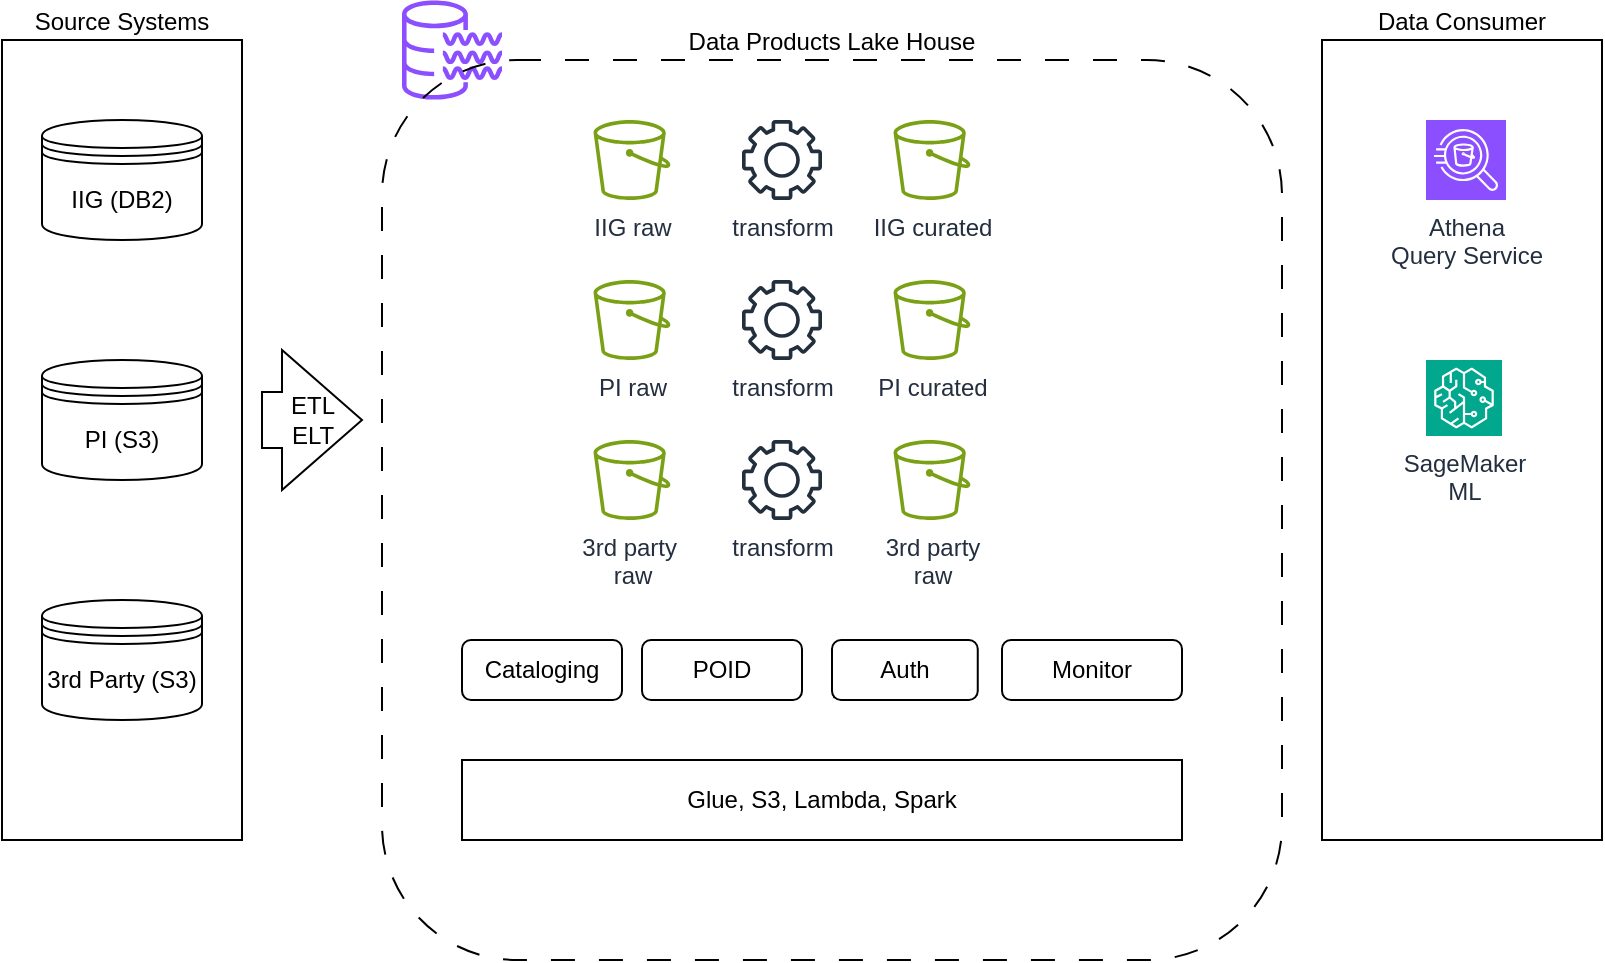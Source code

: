 <mxfile version="23.0.1" type="github">
  <diagram name="Page-1" id="yyaAXf0NI25FcjQbEKhI">
    <mxGraphModel dx="954" dy="510" grid="1" gridSize="10" guides="1" tooltips="1" connect="1" arrows="1" fold="1" page="1" pageScale="1" pageWidth="850" pageHeight="1100" math="0" shadow="0">
      <root>
        <mxCell id="0" />
        <mxCell id="1" parent="0" />
        <mxCell id="1Y30zJmkwv6W174HL4Gk-3" value="IIG (DB2)" style="shape=datastore;whiteSpace=wrap;html=1;" vertex="1" parent="1">
          <mxGeometry x="30" y="80" width="80" height="60" as="geometry" />
        </mxCell>
        <mxCell id="1Y30zJmkwv6W174HL4Gk-4" value="PI (S3)" style="shape=datastore;whiteSpace=wrap;html=1;" vertex="1" parent="1">
          <mxGeometry x="30" y="200" width="80" height="60" as="geometry" />
        </mxCell>
        <mxCell id="1Y30zJmkwv6W174HL4Gk-5" value="3rd Party (S3)" style="shape=datastore;whiteSpace=wrap;html=1;" vertex="1" parent="1">
          <mxGeometry x="30" y="320" width="80" height="60" as="geometry" />
        </mxCell>
        <mxCell id="1Y30zJmkwv6W174HL4Gk-6" value="Source Systems" style="rounded=0;whiteSpace=wrap;html=1;fillColor=none;labelPosition=center;verticalLabelPosition=top;align=center;verticalAlign=bottom;" vertex="1" parent="1">
          <mxGeometry x="10" y="40" width="120" height="400" as="geometry" />
        </mxCell>
        <mxCell id="1Y30zJmkwv6W174HL4Gk-7" value="ETL&lt;br&gt;ELT" style="html=1;shadow=0;dashed=0;align=center;verticalAlign=middle;shape=mxgraph.arrows2.arrow;dy=0.6;dx=40;notch=0;" vertex="1" parent="1">
          <mxGeometry x="140" y="195" width="50" height="70" as="geometry" />
        </mxCell>
        <mxCell id="1Y30zJmkwv6W174HL4Gk-10" value="IIG raw" style="sketch=0;outlineConnect=0;fontColor=#232F3E;gradientColor=none;fillColor=#7AA116;strokeColor=none;dashed=0;verticalLabelPosition=bottom;verticalAlign=top;align=center;html=1;fontSize=12;fontStyle=0;aspect=fixed;pointerEvents=1;shape=mxgraph.aws4.bucket;" vertex="1" parent="1">
          <mxGeometry x="305.77" y="80" width="38.46" height="40" as="geometry" />
        </mxCell>
        <mxCell id="1Y30zJmkwv6W174HL4Gk-11" value="PI raw" style="sketch=0;outlineConnect=0;fontColor=#232F3E;gradientColor=none;fillColor=#7AA116;strokeColor=none;dashed=0;verticalLabelPosition=bottom;verticalAlign=top;align=center;html=1;fontSize=12;fontStyle=0;aspect=fixed;pointerEvents=1;shape=mxgraph.aws4.bucket;" vertex="1" parent="1">
          <mxGeometry x="305.77" y="160" width="38.46" height="40" as="geometry" />
        </mxCell>
        <mxCell id="1Y30zJmkwv6W174HL4Gk-12" value="3rd party&amp;nbsp;&lt;br&gt;raw" style="sketch=0;outlineConnect=0;fontColor=#232F3E;gradientColor=none;fillColor=#7AA116;strokeColor=none;dashed=0;verticalLabelPosition=bottom;verticalAlign=top;align=center;html=1;fontSize=12;fontStyle=0;aspect=fixed;pointerEvents=1;shape=mxgraph.aws4.bucket;" vertex="1" parent="1">
          <mxGeometry x="305.77" y="240" width="38.46" height="40" as="geometry" />
        </mxCell>
        <mxCell id="1Y30zJmkwv6W174HL4Gk-21" value="IIG curated" style="sketch=0;outlineConnect=0;fontColor=#232F3E;gradientColor=none;fillColor=#7AA116;strokeColor=none;dashed=0;verticalLabelPosition=bottom;verticalAlign=top;align=center;html=1;fontSize=12;fontStyle=0;aspect=fixed;pointerEvents=1;shape=mxgraph.aws4.bucket;" vertex="1" parent="1">
          <mxGeometry x="455.77" y="80" width="38.46" height="40" as="geometry" />
        </mxCell>
        <mxCell id="1Y30zJmkwv6W174HL4Gk-22" value="PI curated" style="sketch=0;outlineConnect=0;fontColor=#232F3E;gradientColor=none;fillColor=#7AA116;strokeColor=none;dashed=0;verticalLabelPosition=bottom;verticalAlign=top;align=center;html=1;fontSize=12;fontStyle=0;aspect=fixed;pointerEvents=1;shape=mxgraph.aws4.bucket;" vertex="1" parent="1">
          <mxGeometry x="455.77" y="160" width="38.46" height="40" as="geometry" />
        </mxCell>
        <mxCell id="1Y30zJmkwv6W174HL4Gk-23" value="3rd party&lt;br&gt;raw" style="sketch=0;outlineConnect=0;fontColor=#232F3E;gradientColor=none;fillColor=#7AA116;strokeColor=none;dashed=0;verticalLabelPosition=bottom;verticalAlign=top;align=center;html=1;fontSize=12;fontStyle=0;aspect=fixed;pointerEvents=1;shape=mxgraph.aws4.bucket;" vertex="1" parent="1">
          <mxGeometry x="455.77" y="240" width="38.46" height="40" as="geometry" />
        </mxCell>
        <mxCell id="1Y30zJmkwv6W174HL4Gk-29" value="" style="sketch=0;outlineConnect=0;fontColor=#232F3E;gradientColor=none;fillColor=#8C4FFF;strokeColor=none;dashed=0;verticalLabelPosition=bottom;verticalAlign=top;align=center;html=1;fontSize=12;fontStyle=0;aspect=fixed;pointerEvents=1;shape=mxgraph.aws4.data_lake_resource_icon;" vertex="1" parent="1">
          <mxGeometry x="210" y="20" width="50" height="50" as="geometry" />
        </mxCell>
        <mxCell id="1Y30zJmkwv6W174HL4Gk-32" value="POID" style="rounded=1;whiteSpace=wrap;html=1;" vertex="1" parent="1">
          <mxGeometry x="330" y="340" width="80" height="30" as="geometry" />
        </mxCell>
        <mxCell id="1Y30zJmkwv6W174HL4Gk-33" value="Cataloging" style="rounded=1;whiteSpace=wrap;html=1;" vertex="1" parent="1">
          <mxGeometry x="240" y="340" width="80" height="30" as="geometry" />
        </mxCell>
        <mxCell id="1Y30zJmkwv6W174HL4Gk-46" style="edgeStyle=orthogonalEdgeStyle;rounded=0;orthogonalLoop=1;jettySize=auto;html=1;exitX=0.25;exitY=1;exitDx=0;exitDy=0;" edge="1" parent="1" source="1Y30zJmkwv6W174HL4Gk-34">
          <mxGeometry relative="1" as="geometry">
            <mxPoint x="430" y="360" as="targetPoint" />
          </mxGeometry>
        </mxCell>
        <mxCell id="1Y30zJmkwv6W174HL4Gk-34" value="Auth" style="rounded=1;whiteSpace=wrap;html=1;" vertex="1" parent="1">
          <mxGeometry x="425" y="340" width="72.88" height="30" as="geometry" />
        </mxCell>
        <mxCell id="1Y30zJmkwv6W174HL4Gk-39" value="Monitor" style="rounded=1;whiteSpace=wrap;html=1;" vertex="1" parent="1">
          <mxGeometry x="510" y="340" width="90" height="30" as="geometry" />
        </mxCell>
        <mxCell id="1Y30zJmkwv6W174HL4Gk-41" value="transform" style="sketch=0;outlineConnect=0;fontColor=#232F3E;gradientColor=none;fillColor=#232F3D;strokeColor=none;dashed=0;verticalLabelPosition=bottom;verticalAlign=top;align=center;html=1;fontSize=12;fontStyle=0;aspect=fixed;pointerEvents=1;shape=mxgraph.aws4.gear;" vertex="1" parent="1">
          <mxGeometry x="380" y="80" width="40" height="40" as="geometry" />
        </mxCell>
        <mxCell id="1Y30zJmkwv6W174HL4Gk-42" value="transform" style="sketch=0;outlineConnect=0;fontColor=#232F3E;gradientColor=none;fillColor=#232F3D;strokeColor=none;dashed=0;verticalLabelPosition=bottom;verticalAlign=top;align=center;html=1;fontSize=12;fontStyle=0;aspect=fixed;pointerEvents=1;shape=mxgraph.aws4.gear;" vertex="1" parent="1">
          <mxGeometry x="380" y="160" width="40" height="40" as="geometry" />
        </mxCell>
        <mxCell id="1Y30zJmkwv6W174HL4Gk-43" value="transform" style="sketch=0;outlineConnect=0;fontColor=#232F3E;gradientColor=none;fillColor=#232F3D;strokeColor=none;dashed=0;verticalLabelPosition=bottom;verticalAlign=top;align=center;html=1;fontSize=12;fontStyle=0;aspect=fixed;pointerEvents=1;shape=mxgraph.aws4.gear;" vertex="1" parent="1">
          <mxGeometry x="380" y="240" width="40" height="40" as="geometry" />
        </mxCell>
        <mxCell id="1Y30zJmkwv6W174HL4Gk-47" value="Glue, S3, Lambda, Spark" style="rounded=0;whiteSpace=wrap;html=1;" vertex="1" parent="1">
          <mxGeometry x="240" y="400" width="360" height="40" as="geometry" />
        </mxCell>
        <mxCell id="1Y30zJmkwv6W174HL4Gk-48" value="Athena&lt;br&gt;Query Service" style="sketch=0;points=[[0,0,0],[0.25,0,0],[0.5,0,0],[0.75,0,0],[1,0,0],[0,1,0],[0.25,1,0],[0.5,1,0],[0.75,1,0],[1,1,0],[0,0.25,0],[0,0.5,0],[0,0.75,0],[1,0.25,0],[1,0.5,0],[1,0.75,0]];outlineConnect=0;fontColor=#232F3E;fillColor=#8C4FFF;strokeColor=#ffffff;dashed=0;verticalLabelPosition=bottom;verticalAlign=top;align=center;html=1;fontSize=12;fontStyle=0;aspect=fixed;shape=mxgraph.aws4.resourceIcon;resIcon=mxgraph.aws4.athena;" vertex="1" parent="1">
          <mxGeometry x="722" y="80" width="40" height="40" as="geometry" />
        </mxCell>
        <mxCell id="1Y30zJmkwv6W174HL4Gk-49" value="SageMaker&lt;br&gt;ML" style="sketch=0;points=[[0,0,0],[0.25,0,0],[0.5,0,0],[0.75,0,0],[1,0,0],[0,1,0],[0.25,1,0],[0.5,1,0],[0.75,1,0],[1,1,0],[0,0.25,0],[0,0.5,0],[0,0.75,0],[1,0.25,0],[1,0.5,0],[1,0.75,0]];outlineConnect=0;fontColor=#232F3E;fillColor=#01A88D;strokeColor=#ffffff;dashed=0;verticalLabelPosition=bottom;verticalAlign=top;align=center;html=1;fontSize=12;fontStyle=0;aspect=fixed;shape=mxgraph.aws4.resourceIcon;resIcon=mxgraph.aws4.sagemaker;" vertex="1" parent="1">
          <mxGeometry x="722" y="200" width="38" height="38" as="geometry" />
        </mxCell>
        <mxCell id="1Y30zJmkwv6W174HL4Gk-50" value="Data Products Lake House&lt;br&gt;" style="rounded=1;whiteSpace=wrap;html=1;fillColor=none;dashed=1;dashPattern=12 12;strokeColor=default;labelPosition=center;verticalLabelPosition=top;align=center;verticalAlign=bottom;" vertex="1" parent="1">
          <mxGeometry x="200" y="50" width="450" height="450" as="geometry" />
        </mxCell>
        <mxCell id="1Y30zJmkwv6W174HL4Gk-51" value="Data Consumer&lt;br&gt;" style="rounded=0;whiteSpace=wrap;html=1;fillColor=none;labelPosition=center;verticalLabelPosition=top;align=center;verticalAlign=bottom;" vertex="1" parent="1">
          <mxGeometry x="670" y="40" width="140" height="400" as="geometry" />
        </mxCell>
      </root>
    </mxGraphModel>
  </diagram>
</mxfile>
